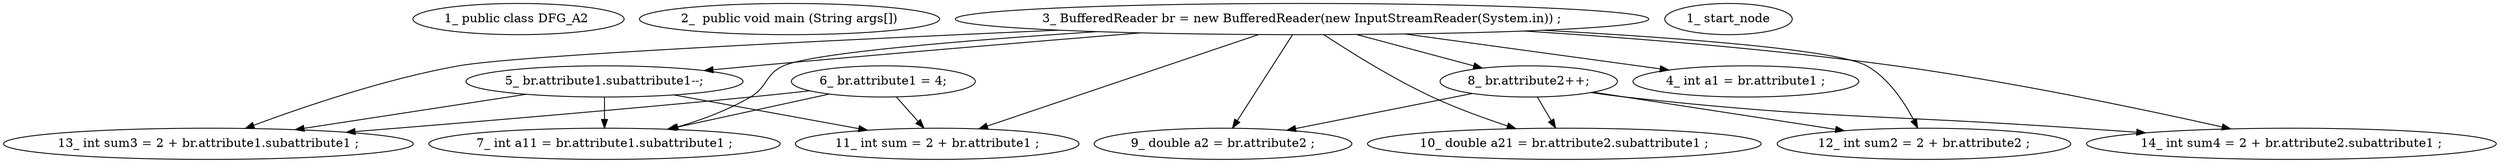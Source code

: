 digraph  {
6 [label="1_\ public\ class\ DFG_A2\ ", type_label=class_declaration];
10 [label="2_\ \ public\ void\ main\ \(String\ args\[\]\)", type_label=method_declaration];
23 [label="3_\ BufferedReader\ br\ =\ new\ BufferedReader\(new\ InputStreamReader\(System\.in\)\)\ ;", type_label=local_declaration];
40 [label="4_\ int\ a1\ =\ br\.attribute1\ ;", type_label=local_declaration];
49 [label="5_\ br\.attribute1\.subattribute1\-\-;", type_label=expression_statement];
56 [label="6_\ br\.attribute1\ =\ 4;", type_label=expression_statement];
63 [label="7_\ int\ a11\ =\ br\.attribute1\.subattribute1\ ;", type_label=local_declaration];
74 [label="8_\ br\.attribute2\+\+;", type_label=expression_statement];
79 [label="9_\ double\ a2\ =\ br\.attribute2\ ;", type_label=local_declaration];
88 [label="10_\ double\ a21\ =\ br\.attribute2\.subattribute1\ ;", type_label=local_declaration];
99 [label="11_\ int\ sum\ =\ 2\ \+\ br\.attribute1\ ;", type_label=local_declaration];
110 [label="12_\ int\ sum2\ =\ 2\ \+\ br\.attribute2\ ;", type_label=local_declaration];
121 [label="13_\ int\ sum3\ =\ 2\ \+\ br\.attribute1\.subattribute1\ ;", type_label=local_declaration];
134 [label="14_\ int\ sum4\ =\ 2\ \+\ br\.attribute2\.subattribute1\ ;", type_label=local_declaration];
1 [label="1_\ start_node", type_label=start];
23 -> 40  [key=0, used_def="br.attribute1"];
23 -> 49  [key=0, used_def="br.attribute1.subattribute1"];
23 -> 63  [key=0, used_def="br.attribute1.subattribute1"];
23 -> 74  [key=0, used_def="br.attribute2"];
23 -> 79  [key=0, used_def="br.attribute2"];
23 -> 88  [key=0, used_def="br.attribute2.subattribute1"];
23 -> 99  [key=0, used_def="br.attribute1"];
23 -> 110  [key=0, used_def="br.attribute2"];
23 -> 121  [key=0, used_def="br.attribute1.subattribute1"];
23 -> 134  [key=0, used_def="br.attribute2.subattribute1"];
49 -> 63  [key=0, used_def="br.attribute1.subattribute1"];
49 -> 99  [key=0, used_def="br.attribute1"];
49 -> 121  [key=0, used_def="br.attribute1.subattribute1"];
56 -> 63  [key=0, used_def="br.attribute1.subattribute1"];
56 -> 99  [key=0, used_def="br.attribute1"];
56 -> 121  [key=0, used_def="br.attribute1.subattribute1"];
74 -> 79  [key=0, used_def="br.attribute2"];
74 -> 88  [key=0, used_def="br.attribute2.subattribute1"];
74 -> 110  [key=0, used_def="br.attribute2"];
74 -> 134  [key=0, used_def="br.attribute2.subattribute1"];
}
